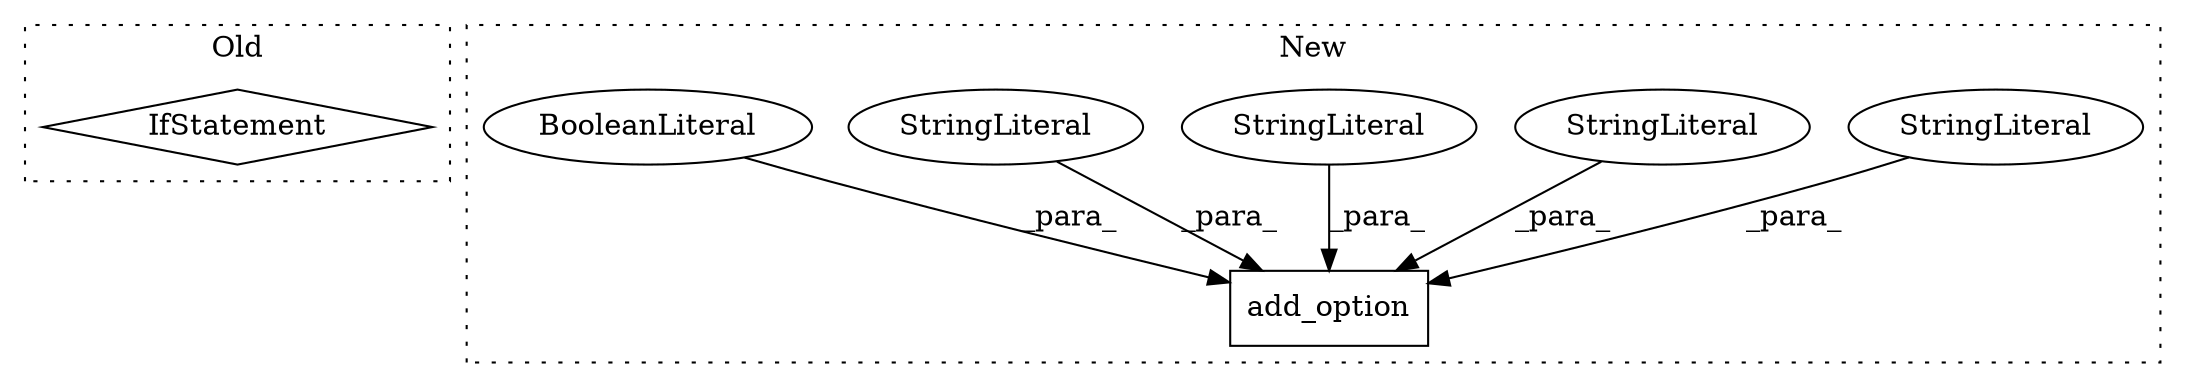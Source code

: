 digraph G {
subgraph cluster0 {
1 [label="IfStatement" a="25" s="3606" l="50" shape="diamond"];
label = "Old";
style="dotted";
}
subgraph cluster1 {
2 [label="add_option" a="32" s="1298,1453" l="11,1" shape="box"];
3 [label="StringLiteral" a="45" s="1329" l="12" shape="ellipse"];
4 [label="StringLiteral" a="45" s="1309" l="4" shape="ellipse"];
5 [label="StringLiteral" a="45" s="1342" l="111" shape="ellipse"];
6 [label="StringLiteral" a="45" s="1314" l="8" shape="ellipse"];
7 [label="BooleanLiteral" a="9" s="1323" l="5" shape="ellipse"];
label = "New";
style="dotted";
}
3 -> 2 [label="_para_"];
4 -> 2 [label="_para_"];
5 -> 2 [label="_para_"];
6 -> 2 [label="_para_"];
7 -> 2 [label="_para_"];
}